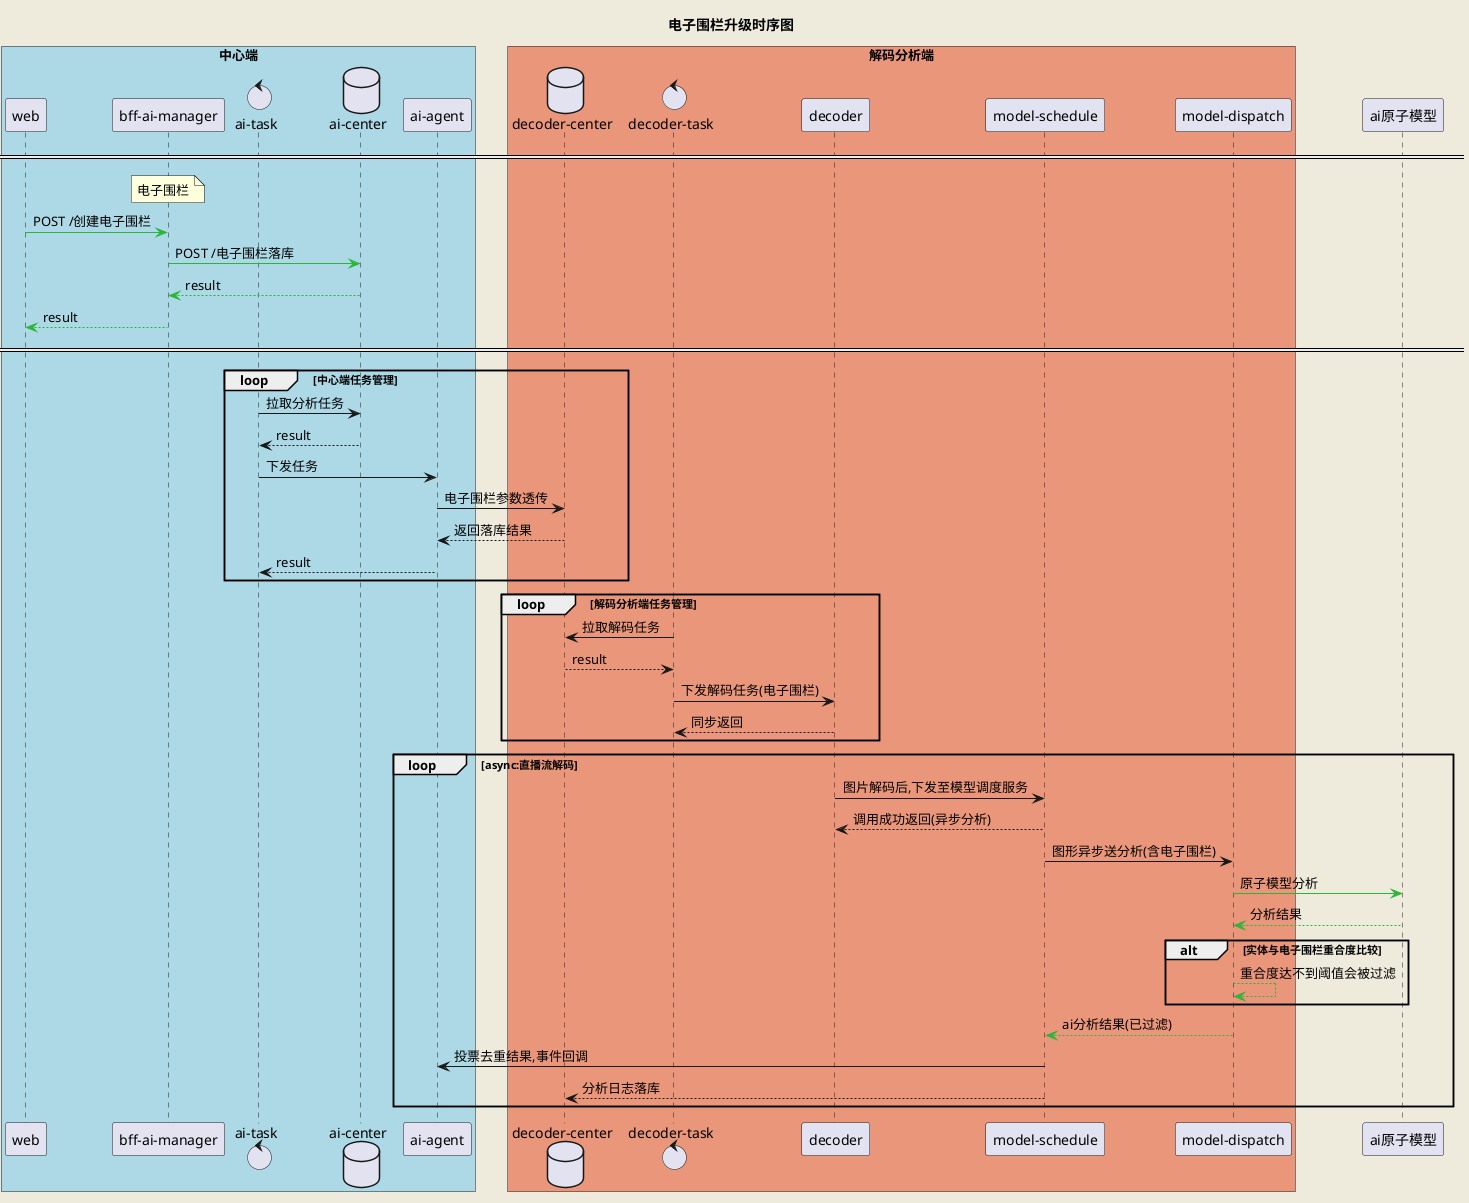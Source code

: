 @startuml
skinparam backgroundColor #EEEBDC

title 电子围栏升级时序图

box "中心端" #LightBlue
	participant "web" as web
	participant "bff-ai-manager" as mag
    control "ai-task" as ai_task
	database "ai-center" as center
	participant "ai-agent" as agent
end box

box "解码分析端" #DarkSalmon
	database "decoder-center" as decoder_center
	control "decoder-task" as task
	participant "decoder"
	participant "model-schedule" as schedule
	participant "model-dispatch" as dispatch
end box

' 电子围栏入库
    ====
    note over mag:电子围栏
    web -[#2ab538]> mag: POST /创建电子围栏
    mag -[#2ab538]> center: POST /电子围栏落库
    return result
    mag -[#2ab538]-> web: result
    ====

loop 中心端任务管理
    ai_task -> center: 拉取分析任务
    return result

    ai_task -> agent:下发任务
    agent -> decoder_center:电子围栏参数透传
    return 返回落库结果
    ai_task <-- agent:result
end

loop 解码分析端任务管理
    task -> decoder_center: 拉取解码任务
    return result

    task -> decoder:下发解码任务(电子围栏)
    return 同步返回
end

loop async:直播流解码
    decoder -> schedule: 图片解码后,下发至模型调度服务
    return 调用成功返回(异步分析)

    schedule -> dispatch: 图形异步送分析(含电子围栏)
    dispatch -[#2ab538]> ai原子模型 : 原子模型分析
    return 分析结果
    alt 实体与电子围栏重合度比较
        dispatch -[#2ab538]-> dispatch :重合度达不到阈值会被过滤
    end group
    dispatch -[#2ab538]-> schedule: ai分析结果(已过滤)

    schedule -> agent:投票去重结果,事件回调
    schedule --> decoder_center:分析日志落库

end

@enduml